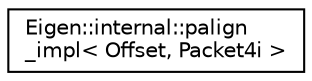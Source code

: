 digraph "Graphical Class Hierarchy"
{
  edge [fontname="Helvetica",fontsize="10",labelfontname="Helvetica",labelfontsize="10"];
  node [fontname="Helvetica",fontsize="10",shape=record];
  rankdir="LR";
  Node1 [label="Eigen::internal::palign\l_impl\< Offset, Packet4i \>",height=0.2,width=0.4,color="black", fillcolor="white", style="filled",URL="$struct_eigen_1_1internal_1_1palign__impl_3_01_offset_00_01_packet4i_01_4.html"];
}
